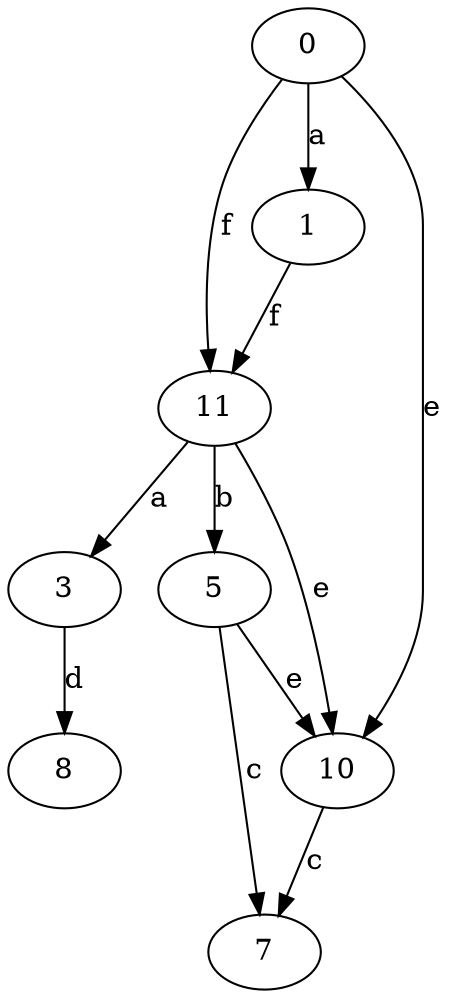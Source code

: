 strict digraph  {
1;
3;
5;
0;
7;
8;
10;
11;
1 -> 11  [label=f];
3 -> 8  [label=d];
5 -> 7  [label=c];
5 -> 10  [label=e];
0 -> 1  [label=a];
0 -> 10  [label=e];
0 -> 11  [label=f];
10 -> 7  [label=c];
11 -> 3  [label=a];
11 -> 5  [label=b];
11 -> 10  [label=e];
}
